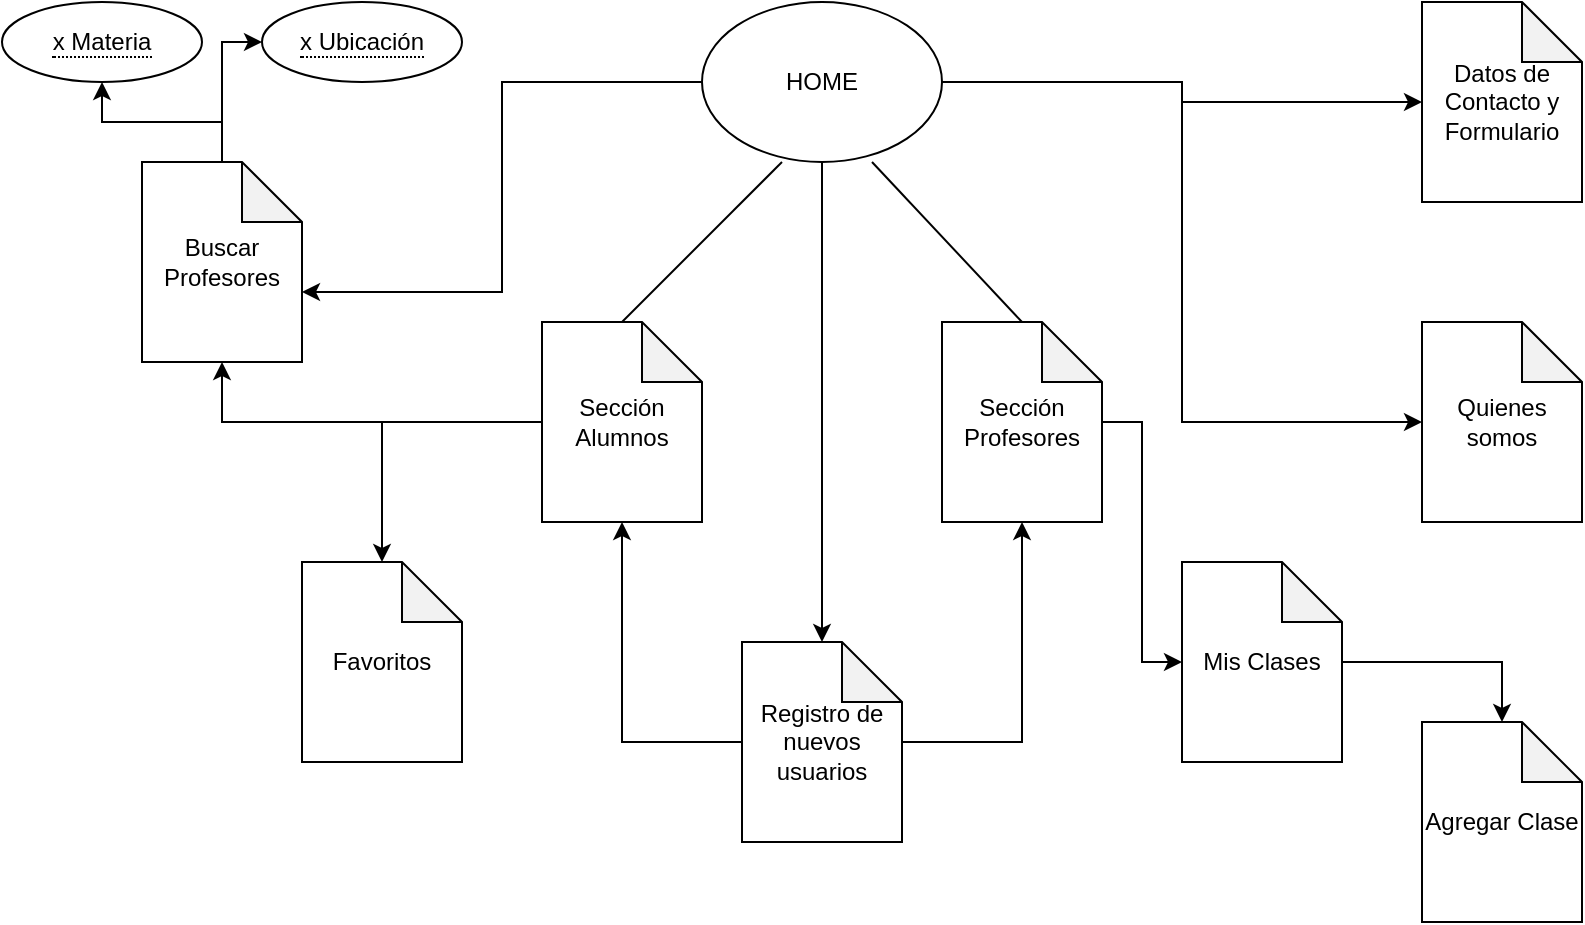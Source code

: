 <mxfile version="21.1.2" type="device">
  <diagram name="Page-1" id="vtmlXO_lPDha_LPZorgQ">
    <mxGraphModel dx="1036" dy="623" grid="1" gridSize="10" guides="1" tooltips="1" connect="1" arrows="1" fold="1" page="1" pageScale="1" pageWidth="850" pageHeight="1100" math="0" shadow="0">
      <root>
        <mxCell id="0" />
        <mxCell id="1" parent="0" />
        <mxCell id="csu6shKf-ZpWJKwFCVNt-16" style="edgeStyle=orthogonalEdgeStyle;rounded=0;orthogonalLoop=1;jettySize=auto;html=1;entryX=0;entryY=0.5;entryDx=0;entryDy=0;entryPerimeter=0;" edge="1" parent="1" source="csu6shKf-ZpWJKwFCVNt-1" target="csu6shKf-ZpWJKwFCVNt-2">
          <mxGeometry relative="1" as="geometry" />
        </mxCell>
        <mxCell id="csu6shKf-ZpWJKwFCVNt-17" style="edgeStyle=orthogonalEdgeStyle;rounded=0;orthogonalLoop=1;jettySize=auto;html=1;exitX=1;exitY=0.5;exitDx=0;exitDy=0;entryX=0;entryY=0.5;entryDx=0;entryDy=0;entryPerimeter=0;" edge="1" parent="1" source="csu6shKf-ZpWJKwFCVNt-1" target="csu6shKf-ZpWJKwFCVNt-3">
          <mxGeometry relative="1" as="geometry" />
        </mxCell>
        <mxCell id="csu6shKf-ZpWJKwFCVNt-20" style="edgeStyle=orthogonalEdgeStyle;rounded=0;orthogonalLoop=1;jettySize=auto;html=1;entryX=0.5;entryY=0;entryDx=0;entryDy=0;entryPerimeter=0;" edge="1" parent="1" source="csu6shKf-ZpWJKwFCVNt-1" target="csu6shKf-ZpWJKwFCVNt-6">
          <mxGeometry relative="1" as="geometry" />
        </mxCell>
        <mxCell id="csu6shKf-ZpWJKwFCVNt-27" style="edgeStyle=orthogonalEdgeStyle;rounded=0;orthogonalLoop=1;jettySize=auto;html=1;exitX=0;exitY=0.5;exitDx=0;exitDy=0;entryX=0;entryY=0;entryDx=80;entryDy=65;entryPerimeter=0;" edge="1" parent="1" source="csu6shKf-ZpWJKwFCVNt-1" target="csu6shKf-ZpWJKwFCVNt-10">
          <mxGeometry relative="1" as="geometry" />
        </mxCell>
        <mxCell id="csu6shKf-ZpWJKwFCVNt-1" value="HOME" style="ellipse;whiteSpace=wrap;html=1;" vertex="1" parent="1">
          <mxGeometry x="360" y="40" width="120" height="80" as="geometry" />
        </mxCell>
        <mxCell id="csu6shKf-ZpWJKwFCVNt-2" value="Datos de Contacto y Formulario" style="shape=note;whiteSpace=wrap;html=1;backgroundOutline=1;darkOpacity=0.05;" vertex="1" parent="1">
          <mxGeometry x="720" y="40" width="80" height="100" as="geometry" />
        </mxCell>
        <mxCell id="csu6shKf-ZpWJKwFCVNt-3" value="Quienes somos" style="shape=note;whiteSpace=wrap;html=1;backgroundOutline=1;darkOpacity=0.05;" vertex="1" parent="1">
          <mxGeometry x="720" y="200" width="80" height="100" as="geometry" />
        </mxCell>
        <mxCell id="csu6shKf-ZpWJKwFCVNt-19" style="edgeStyle=orthogonalEdgeStyle;rounded=0;orthogonalLoop=1;jettySize=auto;html=1;entryX=0;entryY=0.5;entryDx=0;entryDy=0;entryPerimeter=0;" edge="1" parent="1" source="csu6shKf-ZpWJKwFCVNt-4" target="csu6shKf-ZpWJKwFCVNt-7">
          <mxGeometry relative="1" as="geometry" />
        </mxCell>
        <mxCell id="csu6shKf-ZpWJKwFCVNt-4" value="Sección Profesores" style="shape=note;whiteSpace=wrap;html=1;backgroundOutline=1;darkOpacity=0.05;" vertex="1" parent="1">
          <mxGeometry x="480" y="200" width="80" height="100" as="geometry" />
        </mxCell>
        <mxCell id="csu6shKf-ZpWJKwFCVNt-23" style="edgeStyle=orthogonalEdgeStyle;rounded=0;orthogonalLoop=1;jettySize=auto;html=1;exitX=0;exitY=0.5;exitDx=0;exitDy=0;exitPerimeter=0;entryX=0.5;entryY=0;entryDx=0;entryDy=0;entryPerimeter=0;" edge="1" parent="1" source="csu6shKf-ZpWJKwFCVNt-5" target="csu6shKf-ZpWJKwFCVNt-9">
          <mxGeometry relative="1" as="geometry" />
        </mxCell>
        <mxCell id="csu6shKf-ZpWJKwFCVNt-24" style="edgeStyle=orthogonalEdgeStyle;rounded=0;orthogonalLoop=1;jettySize=auto;html=1;exitX=0;exitY=0.5;exitDx=0;exitDy=0;exitPerimeter=0;entryX=0.5;entryY=1;entryDx=0;entryDy=0;entryPerimeter=0;" edge="1" parent="1" source="csu6shKf-ZpWJKwFCVNt-5" target="csu6shKf-ZpWJKwFCVNt-10">
          <mxGeometry relative="1" as="geometry" />
        </mxCell>
        <mxCell id="csu6shKf-ZpWJKwFCVNt-5" value="Sección Alumnos" style="shape=note;whiteSpace=wrap;html=1;backgroundOutline=1;darkOpacity=0.05;" vertex="1" parent="1">
          <mxGeometry x="280" y="200" width="80" height="100" as="geometry" />
        </mxCell>
        <mxCell id="csu6shKf-ZpWJKwFCVNt-21" style="edgeStyle=orthogonalEdgeStyle;rounded=0;orthogonalLoop=1;jettySize=auto;html=1;entryX=0.5;entryY=1;entryDx=0;entryDy=0;entryPerimeter=0;" edge="1" parent="1" source="csu6shKf-ZpWJKwFCVNt-6" target="csu6shKf-ZpWJKwFCVNt-4">
          <mxGeometry relative="1" as="geometry" />
        </mxCell>
        <mxCell id="csu6shKf-ZpWJKwFCVNt-22" style="edgeStyle=orthogonalEdgeStyle;rounded=0;orthogonalLoop=1;jettySize=auto;html=1;entryX=0.5;entryY=1;entryDx=0;entryDy=0;entryPerimeter=0;" edge="1" parent="1" source="csu6shKf-ZpWJKwFCVNt-6" target="csu6shKf-ZpWJKwFCVNt-5">
          <mxGeometry relative="1" as="geometry" />
        </mxCell>
        <mxCell id="csu6shKf-ZpWJKwFCVNt-6" value="Registro de nuevos usuarios" style="shape=note;whiteSpace=wrap;html=1;backgroundOutline=1;darkOpacity=0.05;" vertex="1" parent="1">
          <mxGeometry x="380" y="360" width="80" height="100" as="geometry" />
        </mxCell>
        <mxCell id="csu6shKf-ZpWJKwFCVNt-18" style="edgeStyle=orthogonalEdgeStyle;rounded=0;orthogonalLoop=1;jettySize=auto;html=1;entryX=0.5;entryY=0;entryDx=0;entryDy=0;entryPerimeter=0;" edge="1" parent="1" source="csu6shKf-ZpWJKwFCVNt-7" target="csu6shKf-ZpWJKwFCVNt-8">
          <mxGeometry relative="1" as="geometry" />
        </mxCell>
        <mxCell id="csu6shKf-ZpWJKwFCVNt-7" value="Mis Clases" style="shape=note;whiteSpace=wrap;html=1;backgroundOutline=1;darkOpacity=0.05;" vertex="1" parent="1">
          <mxGeometry x="600" y="320" width="80" height="100" as="geometry" />
        </mxCell>
        <mxCell id="csu6shKf-ZpWJKwFCVNt-8" value="Agregar Clase" style="shape=note;whiteSpace=wrap;html=1;backgroundOutline=1;darkOpacity=0.05;" vertex="1" parent="1">
          <mxGeometry x="720" y="400" width="80" height="100" as="geometry" />
        </mxCell>
        <mxCell id="csu6shKf-ZpWJKwFCVNt-9" value="Favoritos" style="shape=note;whiteSpace=wrap;html=1;backgroundOutline=1;darkOpacity=0.05;" vertex="1" parent="1">
          <mxGeometry x="160" y="320" width="80" height="100" as="geometry" />
        </mxCell>
        <mxCell id="csu6shKf-ZpWJKwFCVNt-25" style="edgeStyle=orthogonalEdgeStyle;rounded=0;orthogonalLoop=1;jettySize=auto;html=1;exitX=0.5;exitY=0;exitDx=0;exitDy=0;exitPerimeter=0;entryX=0;entryY=0.5;entryDx=0;entryDy=0;" edge="1" parent="1" source="csu6shKf-ZpWJKwFCVNt-10" target="csu6shKf-ZpWJKwFCVNt-12">
          <mxGeometry relative="1" as="geometry" />
        </mxCell>
        <mxCell id="csu6shKf-ZpWJKwFCVNt-26" style="edgeStyle=orthogonalEdgeStyle;rounded=0;orthogonalLoop=1;jettySize=auto;html=1;exitX=0.5;exitY=0;exitDx=0;exitDy=0;exitPerimeter=0;entryX=0.5;entryY=1;entryDx=0;entryDy=0;" edge="1" parent="1" source="csu6shKf-ZpWJKwFCVNt-10" target="csu6shKf-ZpWJKwFCVNt-11">
          <mxGeometry relative="1" as="geometry" />
        </mxCell>
        <mxCell id="csu6shKf-ZpWJKwFCVNt-10" value="Buscar Profesores" style="shape=note;whiteSpace=wrap;html=1;backgroundOutline=1;darkOpacity=0.05;" vertex="1" parent="1">
          <mxGeometry x="80" y="120" width="80" height="100" as="geometry" />
        </mxCell>
        <mxCell id="csu6shKf-ZpWJKwFCVNt-11" value="&lt;span style=&quot;border-bottom: 1px dotted&quot;&gt;x Materia&lt;/span&gt;" style="ellipse;whiteSpace=wrap;html=1;align=center;" vertex="1" parent="1">
          <mxGeometry x="10" y="40" width="100" height="40" as="geometry" />
        </mxCell>
        <mxCell id="csu6shKf-ZpWJKwFCVNt-12" value="&lt;span style=&quot;border-bottom: 1px dotted&quot;&gt;x Ubicación&lt;/span&gt;" style="ellipse;whiteSpace=wrap;html=1;align=center;" vertex="1" parent="1">
          <mxGeometry x="140" y="40" width="100" height="40" as="geometry" />
        </mxCell>
        <mxCell id="csu6shKf-ZpWJKwFCVNt-14" value="" style="endArrow=none;html=1;rounded=0;exitX=0.5;exitY=0;exitDx=0;exitDy=0;exitPerimeter=0;" edge="1" parent="1" source="csu6shKf-ZpWJKwFCVNt-5">
          <mxGeometry width="50" height="50" relative="1" as="geometry">
            <mxPoint x="350" y="170" as="sourcePoint" />
            <mxPoint x="400" y="120" as="targetPoint" />
          </mxGeometry>
        </mxCell>
        <mxCell id="csu6shKf-ZpWJKwFCVNt-15" value="" style="endArrow=none;html=1;rounded=0;exitX=0.5;exitY=0;exitDx=0;exitDy=0;exitPerimeter=0;" edge="1" parent="1" source="csu6shKf-ZpWJKwFCVNt-4">
          <mxGeometry width="50" height="50" relative="1" as="geometry">
            <mxPoint x="395" y="170" as="sourcePoint" />
            <mxPoint x="445" y="120" as="targetPoint" />
          </mxGeometry>
        </mxCell>
      </root>
    </mxGraphModel>
  </diagram>
</mxfile>
